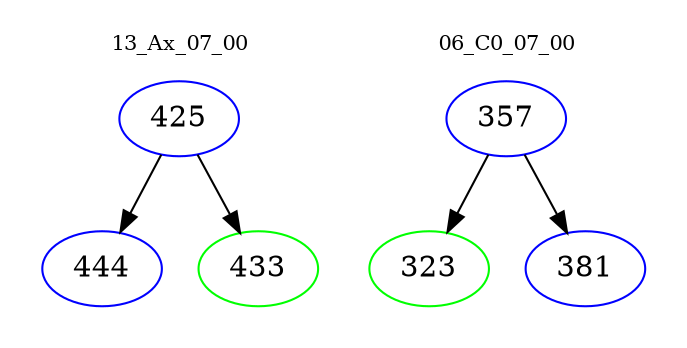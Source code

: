 digraph{
subgraph cluster_0 {
color = white
label = "13_Ax_07_00";
fontsize=10;
T0_425 [label="425", color="blue"]
T0_425 -> T0_444 [color="black"]
T0_444 [label="444", color="blue"]
T0_425 -> T0_433 [color="black"]
T0_433 [label="433", color="green"]
}
subgraph cluster_1 {
color = white
label = "06_C0_07_00";
fontsize=10;
T1_357 [label="357", color="blue"]
T1_357 -> T1_323 [color="black"]
T1_323 [label="323", color="green"]
T1_357 -> T1_381 [color="black"]
T1_381 [label="381", color="blue"]
}
}
